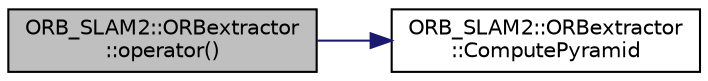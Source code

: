 digraph "ORB_SLAM2::ORBextractor::operator()"
{
  edge [fontname="Helvetica",fontsize="10",labelfontname="Helvetica",labelfontsize="10"];
  node [fontname="Helvetica",fontsize="10",shape=record];
  rankdir="LR";
  Node7 [label="ORB_SLAM2::ORBextractor\l::operator()",height=0.2,width=0.4,color="black", fillcolor="grey75", style="filled", fontcolor="black"];
  Node7 -> Node8 [color="midnightblue",fontsize="10",style="solid",fontname="Helvetica"];
  Node8 [label="ORB_SLAM2::ORBextractor\l::ComputePyramid",height=0.2,width=0.4,color="black", fillcolor="white", style="filled",URL="$class_o_r_b___s_l_a_m2_1_1_o_r_bextractor.html#a058f24d80bb0b2c7d6fc0bdd3d9144d1",tooltip="构建图像金字塔 远出看是角点的地方，进出看可能不是角点了，这个问题成为尺度不变性，需要构建图像金字塔解..."];
}
